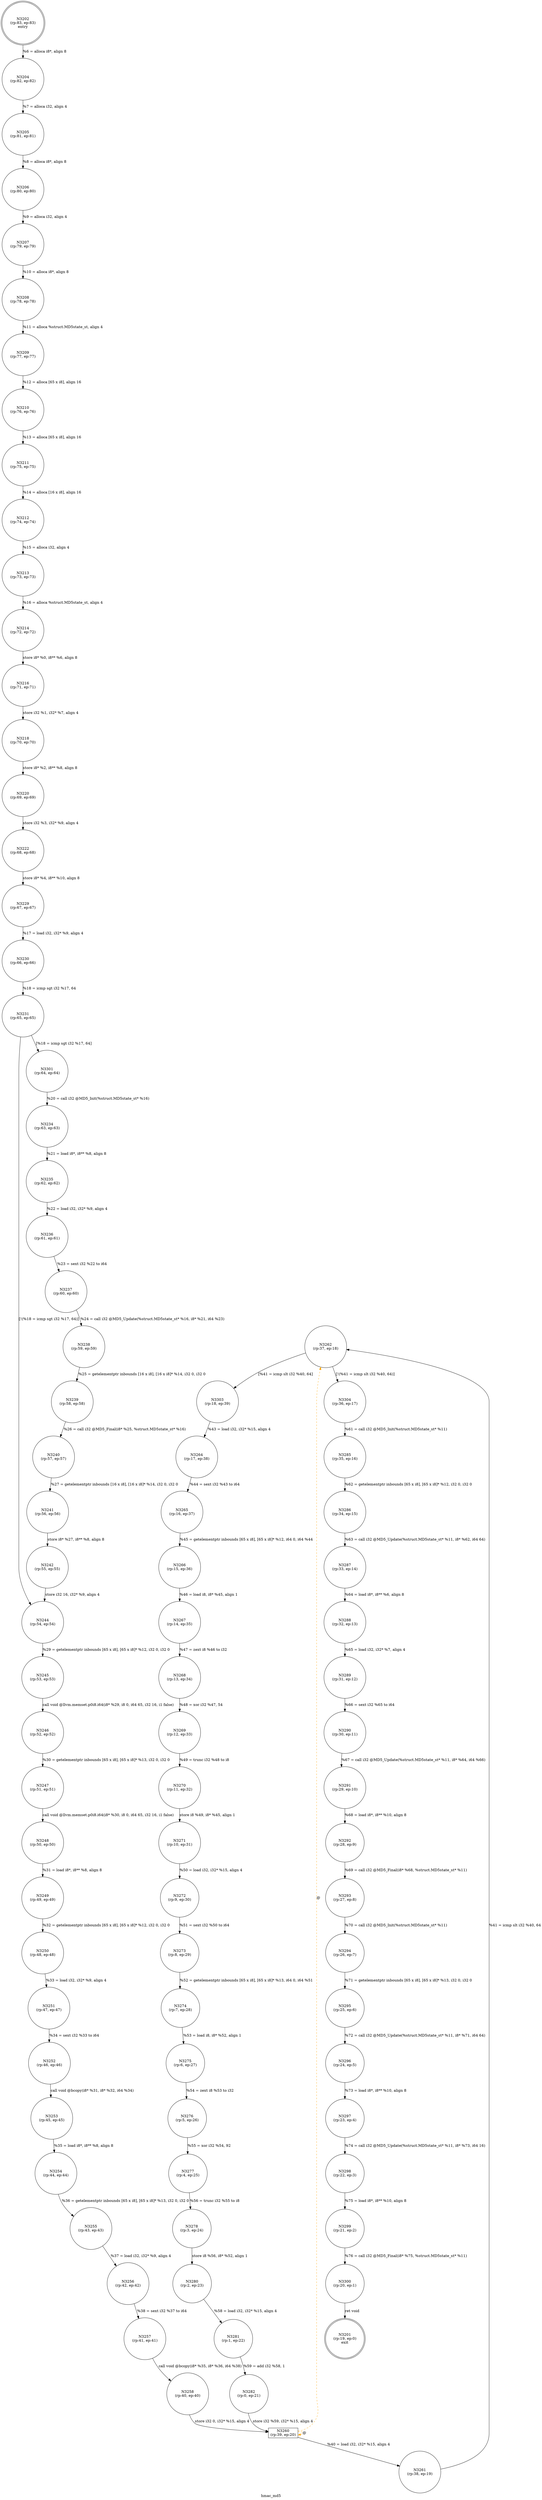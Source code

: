 digraph hmac_md5 {
label="hmac_md5"
3201 [label="N3201\n(rp:19, ep:0)\nexit", shape="doublecircle"]
3202 [label="N3202\n(rp:83, ep:83)\nentry", shape="doublecircle"]
3202 -> 3204 [label="%6 = alloca i8*, align 8"]
3204 [label="N3204\n(rp:82, ep:82)", shape="circle"]
3204 -> 3205 [label="%7 = alloca i32, align 4"]
3205 [label="N3205\n(rp:81, ep:81)", shape="circle"]
3205 -> 3206 [label="%8 = alloca i8*, align 8"]
3206 [label="N3206\n(rp:80, ep:80)", shape="circle"]
3206 -> 3207 [label="%9 = alloca i32, align 4"]
3207 [label="N3207\n(rp:79, ep:79)", shape="circle"]
3207 -> 3208 [label="%10 = alloca i8*, align 8"]
3208 [label="N3208\n(rp:78, ep:78)", shape="circle"]
3208 -> 3209 [label="%11 = alloca %struct.MD5state_st, align 4"]
3209 [label="N3209\n(rp:77, ep:77)", shape="circle"]
3209 -> 3210 [label="%12 = alloca [65 x i8], align 16"]
3210 [label="N3210\n(rp:76, ep:76)", shape="circle"]
3210 -> 3211 [label="%13 = alloca [65 x i8], align 16"]
3211 [label="N3211\n(rp:75, ep:75)", shape="circle"]
3211 -> 3212 [label="%14 = alloca [16 x i8], align 16"]
3212 [label="N3212\n(rp:74, ep:74)", shape="circle"]
3212 -> 3213 [label="%15 = alloca i32, align 4"]
3213 [label="N3213\n(rp:73, ep:73)", shape="circle"]
3213 -> 3214 [label="%16 = alloca %struct.MD5state_st, align 4"]
3214 [label="N3214\n(rp:72, ep:72)", shape="circle"]
3214 -> 3216 [label="store i8* %0, i8** %6, align 8"]
3216 [label="N3216\n(rp:71, ep:71)", shape="circle"]
3216 -> 3218 [label="store i32 %1, i32* %7, align 4"]
3218 [label="N3218\n(rp:70, ep:70)", shape="circle"]
3218 -> 3220 [label="store i8* %2, i8** %8, align 8"]
3220 [label="N3220\n(rp:69, ep:69)", shape="circle"]
3220 -> 3222 [label="store i32 %3, i32* %9, align 4"]
3222 [label="N3222\n(rp:68, ep:68)", shape="circle"]
3222 -> 3229 [label="store i8* %4, i8** %10, align 8"]
3229 [label="N3229\n(rp:67, ep:67)", shape="circle"]
3229 -> 3230 [label="%17 = load i32, i32* %9, align 4"]
3230 [label="N3230\n(rp:66, ep:66)", shape="circle"]
3230 -> 3231 [label="%18 = icmp sgt i32 %17, 64"]
3231 [label="N3231\n(rp:65, ep:65)", shape="circle"]
3231 -> 3301 [label="[%18 = icmp sgt i32 %17, 64]"]
3231 -> 3244 [label="[!(%18 = icmp sgt i32 %17, 64)]"]
3234 [label="N3234\n(rp:63, ep:63)", shape="circle"]
3234 -> 3235 [label="%21 = load i8*, i8** %8, align 8"]
3235 [label="N3235\n(rp:62, ep:62)", shape="circle"]
3235 -> 3236 [label="%22 = load i32, i32* %9, align 4"]
3236 [label="N3236\n(rp:61, ep:61)", shape="circle"]
3236 -> 3237 [label="%23 = sext i32 %22 to i64"]
3237 [label="N3237\n(rp:60, ep:60)", shape="circle"]
3237 -> 3238 [label="%24 = call i32 @MD5_Update(%struct.MD5state_st* %16, i8* %21, i64 %23)"]
3238 [label="N3238\n(rp:59, ep:59)", shape="circle"]
3238 -> 3239 [label="%25 = getelementptr inbounds [16 x i8], [16 x i8]* %14, i32 0, i32 0"]
3239 [label="N3239\n(rp:58, ep:58)", shape="circle"]
3239 -> 3240 [label="%26 = call i32 @MD5_Final(i8* %25, %struct.MD5state_st* %16)"]
3240 [label="N3240\n(rp:57, ep:57)", shape="circle"]
3240 -> 3241 [label="%27 = getelementptr inbounds [16 x i8], [16 x i8]* %14, i32 0, i32 0"]
3241 [label="N3241\n(rp:56, ep:56)", shape="circle"]
3241 -> 3242 [label="store i8* %27, i8** %8, align 8"]
3242 [label="N3242\n(rp:55, ep:55)", shape="circle"]
3242 -> 3244 [label="store i32 16, i32* %9, align 4"]
3244 [label="N3244\n(rp:54, ep:54)", shape="circle"]
3244 -> 3245 [label="%29 = getelementptr inbounds [65 x i8], [65 x i8]* %12, i32 0, i32 0"]
3245 [label="N3245\n(rp:53, ep:53)", shape="circle"]
3245 -> 3246 [label="call void @llvm.memset.p0i8.i64(i8* %29, i8 0, i64 65, i32 16, i1 false)"]
3246 [label="N3246\n(rp:52, ep:52)", shape="circle"]
3246 -> 3247 [label="%30 = getelementptr inbounds [65 x i8], [65 x i8]* %13, i32 0, i32 0"]
3247 [label="N3247\n(rp:51, ep:51)", shape="circle"]
3247 -> 3248 [label="call void @llvm.memset.p0i8.i64(i8* %30, i8 0, i64 65, i32 16, i1 false)"]
3248 [label="N3248\n(rp:50, ep:50)", shape="circle"]
3248 -> 3249 [label="%31 = load i8*, i8** %8, align 8"]
3249 [label="N3249\n(rp:49, ep:49)", shape="circle"]
3249 -> 3250 [label="%32 = getelementptr inbounds [65 x i8], [65 x i8]* %12, i32 0, i32 0"]
3250 [label="N3250\n(rp:48, ep:48)", shape="circle"]
3250 -> 3251 [label="%33 = load i32, i32* %9, align 4"]
3251 [label="N3251\n(rp:47, ep:47)", shape="circle"]
3251 -> 3252 [label="%34 = sext i32 %33 to i64"]
3252 [label="N3252\n(rp:46, ep:46)", shape="circle"]
3252 -> 3253 [label="call void @bcopy(i8* %31, i8* %32, i64 %34)"]
3253 [label="N3253\n(rp:45, ep:45)", shape="circle"]
3253 -> 3254 [label="%35 = load i8*, i8** %8, align 8"]
3254 [label="N3254\n(rp:44, ep:44)", shape="circle"]
3254 -> 3255 [label="%36 = getelementptr inbounds [65 x i8], [65 x i8]* %13, i32 0, i32 0"]
3255 [label="N3255\n(rp:43, ep:43)", shape="circle"]
3255 -> 3256 [label="%37 = load i32, i32* %9, align 4"]
3256 [label="N3256\n(rp:42, ep:42)", shape="circle"]
3256 -> 3257 [label="%38 = sext i32 %37 to i64"]
3257 [label="N3257\n(rp:41, ep:41)", shape="circle"]
3257 -> 3258 [label="call void @bcopy(i8* %35, i8* %36, i64 %38)"]
3258 [label="N3258\n(rp:40, ep:40)", shape="circle"]
3258 -> 3260 [label="store i32 0, i32* %15, align 4"]
3260 [label="N3260\n(rp:39, ep:20)", shape="box"]
3260 -> 3261 [label="%40 = load i32, i32* %15, align 4"]
3260 -> 3260 [label="@", style="dashed", color="orange"]
3260 -> 3262 [label="@", style="dashed", color="orange"]
3261 [label="N3261\n(rp:38, ep:19)", shape="circle"]
3261 -> 3262 [label="%41 = icmp slt i32 %40, 64"]
3262 [label="N3262\n(rp:37, ep:18)", shape="circle"]
3262 -> 3303 [label="[%41 = icmp slt i32 %40, 64]"]
3262 -> 3304 [label="[!(%41 = icmp slt i32 %40, 64)]"]
3264 [label="N3264\n(rp:17, ep:38)", shape="circle"]
3264 -> 3265 [label="%44 = sext i32 %43 to i64"]
3265 [label="N3265\n(rp:16, ep:37)", shape="circle"]
3265 -> 3266 [label="%45 = getelementptr inbounds [65 x i8], [65 x i8]* %12, i64 0, i64 %44"]
3266 [label="N3266\n(rp:15, ep:36)", shape="circle"]
3266 -> 3267 [label="%46 = load i8, i8* %45, align 1"]
3267 [label="N3267\n(rp:14, ep:35)", shape="circle"]
3267 -> 3268 [label="%47 = zext i8 %46 to i32"]
3268 [label="N3268\n(rp:13, ep:34)", shape="circle"]
3268 -> 3269 [label="%48 = xor i32 %47, 54"]
3269 [label="N3269\n(rp:12, ep:33)", shape="circle"]
3269 -> 3270 [label="%49 = trunc i32 %48 to i8"]
3270 [label="N3270\n(rp:11, ep:32)", shape="circle"]
3270 -> 3271 [label="store i8 %49, i8* %45, align 1"]
3271 [label="N3271\n(rp:10, ep:31)", shape="circle"]
3271 -> 3272 [label="%50 = load i32, i32* %15, align 4"]
3272 [label="N3272\n(rp:9, ep:30)", shape="circle"]
3272 -> 3273 [label="%51 = sext i32 %50 to i64"]
3273 [label="N3273\n(rp:8, ep:29)", shape="circle"]
3273 -> 3274 [label="%52 = getelementptr inbounds [65 x i8], [65 x i8]* %13, i64 0, i64 %51"]
3274 [label="N3274\n(rp:7, ep:28)", shape="circle"]
3274 -> 3275 [label="%53 = load i8, i8* %52, align 1"]
3275 [label="N3275\n(rp:6, ep:27)", shape="circle"]
3275 -> 3276 [label="%54 = zext i8 %53 to i32"]
3276 [label="N3276\n(rp:5, ep:26)", shape="circle"]
3276 -> 3277 [label="%55 = xor i32 %54, 92"]
3277 [label="N3277\n(rp:4, ep:25)", shape="circle"]
3277 -> 3278 [label="%56 = trunc i32 %55 to i8"]
3278 [label="N3278\n(rp:3, ep:24)", shape="circle"]
3278 -> 3280 [label="store i8 %56, i8* %52, align 1"]
3280 [label="N3280\n(rp:2, ep:23)", shape="circle"]
3280 -> 3281 [label="%58 = load i32, i32* %15, align 4"]
3281 [label="N3281\n(rp:1, ep:22)", shape="circle"]
3281 -> 3282 [label="%59 = add i32 %58, 1"]
3282 [label="N3282\n(rp:0, ep:21)", shape="circle"]
3282 -> 3260 [label="store i32 %59, i32* %15, align 4"]
3285 [label="N3285\n(rp:35, ep:16)", shape="circle"]
3285 -> 3286 [label="%62 = getelementptr inbounds [65 x i8], [65 x i8]* %12, i32 0, i32 0"]
3286 [label="N3286\n(rp:34, ep:15)", shape="circle"]
3286 -> 3287 [label="%63 = call i32 @MD5_Update(%struct.MD5state_st* %11, i8* %62, i64 64)"]
3287 [label="N3287\n(rp:33, ep:14)", shape="circle"]
3287 -> 3288 [label="%64 = load i8*, i8** %6, align 8"]
3288 [label="N3288\n(rp:32, ep:13)", shape="circle"]
3288 -> 3289 [label="%65 = load i32, i32* %7, align 4"]
3289 [label="N3289\n(rp:31, ep:12)", shape="circle"]
3289 -> 3290 [label="%66 = sext i32 %65 to i64"]
3290 [label="N3290\n(rp:30, ep:11)", shape="circle"]
3290 -> 3291 [label="%67 = call i32 @MD5_Update(%struct.MD5state_st* %11, i8* %64, i64 %66)"]
3291 [label="N3291\n(rp:29, ep:10)", shape="circle"]
3291 -> 3292 [label="%68 = load i8*, i8** %10, align 8"]
3292 [label="N3292\n(rp:28, ep:9)", shape="circle"]
3292 -> 3293 [label="%69 = call i32 @MD5_Final(i8* %68, %struct.MD5state_st* %11)"]
3293 [label="N3293\n(rp:27, ep:8)", shape="circle"]
3293 -> 3294 [label="%70 = call i32 @MD5_Init(%struct.MD5state_st* %11)"]
3294 [label="N3294\n(rp:26, ep:7)", shape="circle"]
3294 -> 3295 [label="%71 = getelementptr inbounds [65 x i8], [65 x i8]* %13, i32 0, i32 0"]
3295 [label="N3295\n(rp:25, ep:6)", shape="circle"]
3295 -> 3296 [label="%72 = call i32 @MD5_Update(%struct.MD5state_st* %11, i8* %71, i64 64)"]
3296 [label="N3296\n(rp:24, ep:5)", shape="circle"]
3296 -> 3297 [label="%73 = load i8*, i8** %10, align 8"]
3297 [label="N3297\n(rp:23, ep:4)", shape="circle"]
3297 -> 3298 [label="%74 = call i32 @MD5_Update(%struct.MD5state_st* %11, i8* %73, i64 16)"]
3298 [label="N3298\n(rp:22, ep:3)", shape="circle"]
3298 -> 3299 [label="%75 = load i8*, i8** %10, align 8"]
3299 [label="N3299\n(rp:21, ep:2)", shape="circle"]
3299 -> 3300 [label="%76 = call i32 @MD5_Final(i8* %75, %struct.MD5state_st* %11)"]
3300 [label="N3300\n(rp:20, ep:1)", shape="circle"]
3300 -> 3201 [label="ret void"]
3301 [label="N3301\n(rp:64, ep:64)", shape="circle"]
3301 -> 3234 [label="%20 = call i32 @MD5_Init(%struct.MD5state_st* %16)"]
3303 [label="N3303\n(rp:18, ep:39)", shape="circle"]
3303 -> 3264 [label="%43 = load i32, i32* %15, align 4"]
3304 [label="N3304\n(rp:36, ep:17)", shape="circle"]
3304 -> 3285 [label="%61 = call i32 @MD5_Init(%struct.MD5state_st* %11)"]
}

